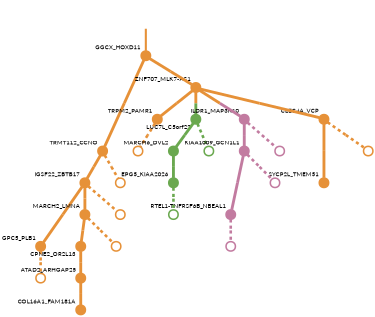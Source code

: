 strict digraph  {
graph[splines=false]; nodesep=0.7; rankdir=TB; ranksep=0.6; forcelabels=true; dpi=600; size=2.5;
0 [color="#e69138ff", fillcolor="#e69138ff", fixedsize=true, fontname=Lato, fontsize="12pt", height="0.25", label="", penwidth=3, shape=circle, style=filled, xlabel=GGCX_HOXD11];
1 [color="#e69138ff", fillcolor="#e69138ff", fixedsize=true, fontname=Lato, fontsize="12pt", height="0.25", label="", penwidth=3, shape=circle, style=filled, xlabel=TRMT112_CCNO];
5 [color="#e69138ff", fillcolor="#e69138ff", fixedsize=true, fontname=Lato, fontsize="12pt", height="0.25", label="", penwidth=3, shape=circle, style=filled, xlabel="ZNF707_MLK7-AS1"];
16 [color="#e69138ff", fillcolor="#e69138ff", fixedsize=true, fontname=Lato, fontsize="12pt", height="0.25", label="", penwidth=3, shape=circle, style=filled, xlabel=IGSF22_ZBTB17];
23 [color="#e69138ff", fillcolor="#e69138ff", fixedsize=true, fontname=Lato, fontsize="12pt", height="0.25", label="", penwidth=3, shape=circle, style=solid, xlabel=""];
2 [color="#c27ba0ff", fillcolor="#c27ba0ff", fixedsize=true, fontname=Lato, fontsize="12pt", height="0.25", label="", penwidth=3, shape=circle, style=filled, xlabel="RTEL1-TNFRSF6B_NBEAL1"];
20 [color="#c27ba0ff", fillcolor="#c27ba0ff", fixedsize=true, fontname=Lato, fontsize="12pt", height="0.25", label="", penwidth=3, shape=circle, style=solid, xlabel=""];
3 [color="#e69138ff", fillcolor="#e69138ff", fixedsize=true, fontname=Lato, fontsize="12pt", height="0.25", label="", penwidth=3, shape=circle, style=filled, xlabel=GPC5_PLB1];
24 [color="#e69138ff", fillcolor="#e69138ff", fixedsize=true, fontname=Lato, fontsize="12pt", height="0.25", label="", penwidth=3, shape=circle, style=solid, xlabel=""];
7 [color="#e69138ff", fillcolor="#e69138ff", fixedsize=true, fontname=Lato, fontsize="12pt", height="0.25", label="", penwidth=3, shape=circle, style=filled, xlabel=TRPM2_PAMR1];
12 [color="#6aa84fff", fillcolor="#6aa84fff", fixedsize=true, fontname=Lato, fontsize="12pt", height="0.25", label="", penwidth=3, shape=circle, style=filled, xlabel=LUC7L_C5orf22];
13 [color="#c27ba0ff", fillcolor="#c27ba0ff", fixedsize=true, fontname=Lato, fontsize="12pt", height="0.25", label="", penwidth=3, shape=circle, style=filled, xlabel=ILDR1_MAP3K10];
14 [color="#e69138ff", fillcolor="#e69138ff", fixedsize=true, fontname=Lato, fontsize="12pt", height="0.25", label="", penwidth=3, shape=circle, style=filled, xlabel=CLEC4A_VCP];
6 [color="#6aa84fff", fillcolor="#6aa84fff", fixedsize=true, fontname=Lato, fontsize="12pt", height="0.25", label="", penwidth=3, shape=circle, style=filled, xlabel=MARCH6_DVL2];
17 [color="#6aa84fff", fillcolor="#6aa84fff", fixedsize=true, fontname=Lato, fontsize="12pt", height="0.25", label="", penwidth=3, shape=circle, style=filled, xlabel=EPG5_KIAA2026];
25 [color="#e69138ff", fillcolor="#e69138ff", fixedsize=true, fontname=Lato, fontsize="12pt", height="0.25", label="", penwidth=3, shape=circle, style=solid, xlabel=""];
8 [color="#e69138ff", fillcolor="#e69138ff", fixedsize=true, fontname=Lato, fontsize="12pt", height="0.25", label="", penwidth=3, shape=circle, style=filled, xlabel=CPNE2_OR2L13];
9 [color="#e69138ff", fillcolor="#e69138ff", fixedsize=true, fontname=Lato, fontsize="12pt", height="0.25", label="", penwidth=3, shape=circle, style=filled, xlabel=ATAD2_ARHGAP25];
11 [color="#e69138ff", fillcolor="#e69138ff", fixedsize=true, fontname=Lato, fontsize="12pt", height="0.25", label="", penwidth=3, shape=circle, style=filled, xlabel=COL16A1_FAM181A];
10 [color="#e69138ff", fillcolor="#e69138ff", fixedsize=true, fontname=Lato, fontsize="12pt", height="0.25", label="", penwidth=3, shape=circle, style=filled, xlabel=MARCH2_LMNA];
26 [color="#e69138ff", fillcolor="#e69138ff", fixedsize=true, fontname=Lato, fontsize="12pt", height="0.25", label="", penwidth=3, shape=circle, style=solid, xlabel=""];
18 [color="#6aa84fff", fillcolor="#6aa84fff", fixedsize=true, fontname=Lato, fontsize="12pt", height="0.25", label="", penwidth=3, shape=circle, style=solid, xlabel=""];
15 [color="#c27ba0ff", fillcolor="#c27ba0ff", fixedsize=true, fontname=Lato, fontsize="12pt", height="0.25", label="", penwidth=3, shape=circle, style=filled, xlabel=KIAA1009_GCN1L1];
21 [color="#c27ba0ff", fillcolor="#c27ba0ff", fixedsize=true, fontname=Lato, fontsize="12pt", height="0.25", label="", penwidth=3, shape=circle, style=solid, xlabel=""];
4 [color="#e69138ff", fillcolor="#e69138ff", fixedsize=true, fontname=Lato, fontsize="12pt", height="0.25", label="", penwidth=3, shape=circle, style=filled, xlabel=SYCP2L_TMEM51];
27 [color="#e69138ff", fillcolor="#e69138ff", fixedsize=true, fontname=Lato, fontsize="12pt", height="0.25", label="", penwidth=3, shape=circle, style=solid, xlabel=""];
22 [color="#c27ba0ff", fillcolor="#c27ba0ff", fixedsize=true, fontname=Lato, fontsize="12pt", height="0.25", label="", penwidth=3, shape=circle, style=solid, xlabel=""];
28 [color="#e69138ff", fillcolor="#e69138ff", fixedsize=true, fontname=Lato, fontsize="12pt", height="0.25", label="", penwidth=3, shape=circle, style=solid, xlabel=""];
19 [color="#6aa84fff", fillcolor="#6aa84fff", fixedsize=true, fontname=Lato, fontsize="12pt", height="0.25", label="", penwidth=3, shape=circle, style=solid, xlabel=""];
normal [label="", penwidth=3, style=invis, xlabel=GGCX_HOXD11];
0 -> 1  [arrowsize=0, color="#e69138ff;0.5:#e69138ff", minlen="3.0", penwidth="5.5", style=solid];
0 -> 5  [arrowsize=0, color="#e69138ff;0.5:#e69138ff", minlen="1.637681245803833", penwidth="5.5", style=solid];
1 -> 16  [arrowsize=0, color="#e69138ff;0.5:#e69138ff", minlen="1.1449275016784668", penwidth="5.5", style=solid];
1 -> 23  [arrowsize=0, color="#e69138ff;0.5:#e69138ff", minlen="1.0724637508392334", penwidth=5, style=dashed];
5 -> 7  [arrowsize=0, color="#e69138ff;0.5:#e69138ff", minlen="1.4637681245803833", penwidth="5.5", style=solid];
5 -> 12  [arrowsize=0, color="#e69138ff;0.5:#6aa84fff", minlen="1.2898550033569336", penwidth="5.5", style=solid];
5 -> 13  [arrowsize=0, color="#e69138ff;0.5:#c27ba0ff", minlen="1.2608695030212402", penwidth="5.5", style=solid];
5 -> 14  [arrowsize=0, color="#e69138ff;0.5:#e69138ff", minlen="1.1739130020141602", penwidth="5.5", style=solid];
16 -> 3  [arrowsize=0, color="#e69138ff;0.5:#e69138ff", minlen="2.3043479919433594", penwidth="5.5", style=solid];
16 -> 10  [arrowsize=0, color="#e69138ff;0.5:#e69138ff", minlen="1.3768116235733032", penwidth="5.5", style=solid];
16 -> 28  [arrowsize=0, color="#e69138ff;0.5:#e69138ff", minlen="1.0724637508392334", penwidth=5, style=dashed];
2 -> 20  [arrowsize=0, color="#c27ba0ff;0.5:#c27ba0ff", minlen="1.0724637508392334", penwidth=5, style=dashed];
3 -> 24  [arrowsize=0, color="#e69138ff;0.5:#e69138ff", minlen="1.0724637508392334", penwidth=5, style=dashed];
7 -> 25  [arrowsize=0, color="#e69138ff;0.5:#e69138ff", minlen="1.0724637508392334", penwidth=5, style=dashed];
12 -> 6  [arrowsize=0, color="#6aa84fff;0.5:#6aa84fff", minlen="1.6086957454681396", penwidth="5.5", style=solid];
12 -> 18  [arrowsize=0, color="#6aa84fff;0.5:#6aa84fff", minlen="1.0724637508392334", penwidth=5, style=dashed];
13 -> 15  [arrowsize=0, color="#c27ba0ff;0.5:#c27ba0ff", minlen="1.1449275016784668", penwidth="5.5", style=solid];
13 -> 21  [arrowsize=0, color="#c27ba0ff;0.5:#c27ba0ff", minlen="1.0724637508392334", penwidth=5, style=dashed];
14 -> 4  [arrowsize=0, color="#e69138ff;0.5:#e69138ff", minlen="2.3043479919433594", penwidth="5.5", style=solid];
14 -> 27  [arrowsize=0, color="#e69138ff;0.5:#e69138ff", minlen="1.0724637508392334", penwidth=5, style=dashed];
6 -> 17  [arrowsize=0, color="#6aa84fff;0.5:#6aa84fff", minlen="1.1449275016784668", penwidth="5.5", style=solid];
17 -> 19  [arrowsize=0, color="#6aa84fff;0.5:#6aa84fff", minlen="1.0724637508392334", penwidth=5, style=dashed];
8 -> 9  [arrowsize=0, color="#e69138ff;0.5:#e69138ff", minlen="1.3768116235733032", penwidth="5.5", style=solid];
9 -> 11  [arrowsize=0, color="#e69138ff;0.5:#e69138ff", minlen="1.3478261232376099", penwidth="5.5", style=solid];
10 -> 8  [arrowsize=0, color="#e69138ff;0.5:#e69138ff", minlen="1.4057971239089966", penwidth="5.5", style=solid];
10 -> 26  [arrowsize=0, color="#e69138ff;0.5:#e69138ff", minlen="1.0724637508392334", penwidth=5, style=dashed];
15 -> 2  [arrowsize=0, color="#c27ba0ff;0.5:#c27ba0ff", minlen="2.594202995300293", penwidth="5.5", style=solid];
15 -> 22  [arrowsize=0, color="#c27ba0ff;0.5:#c27ba0ff", minlen="1.0724637508392334", penwidth=5, style=dashed];
normal -> 0  [arrowsize=0, color="#e69138ff", label="", penwidth=4, style=solid];
}
